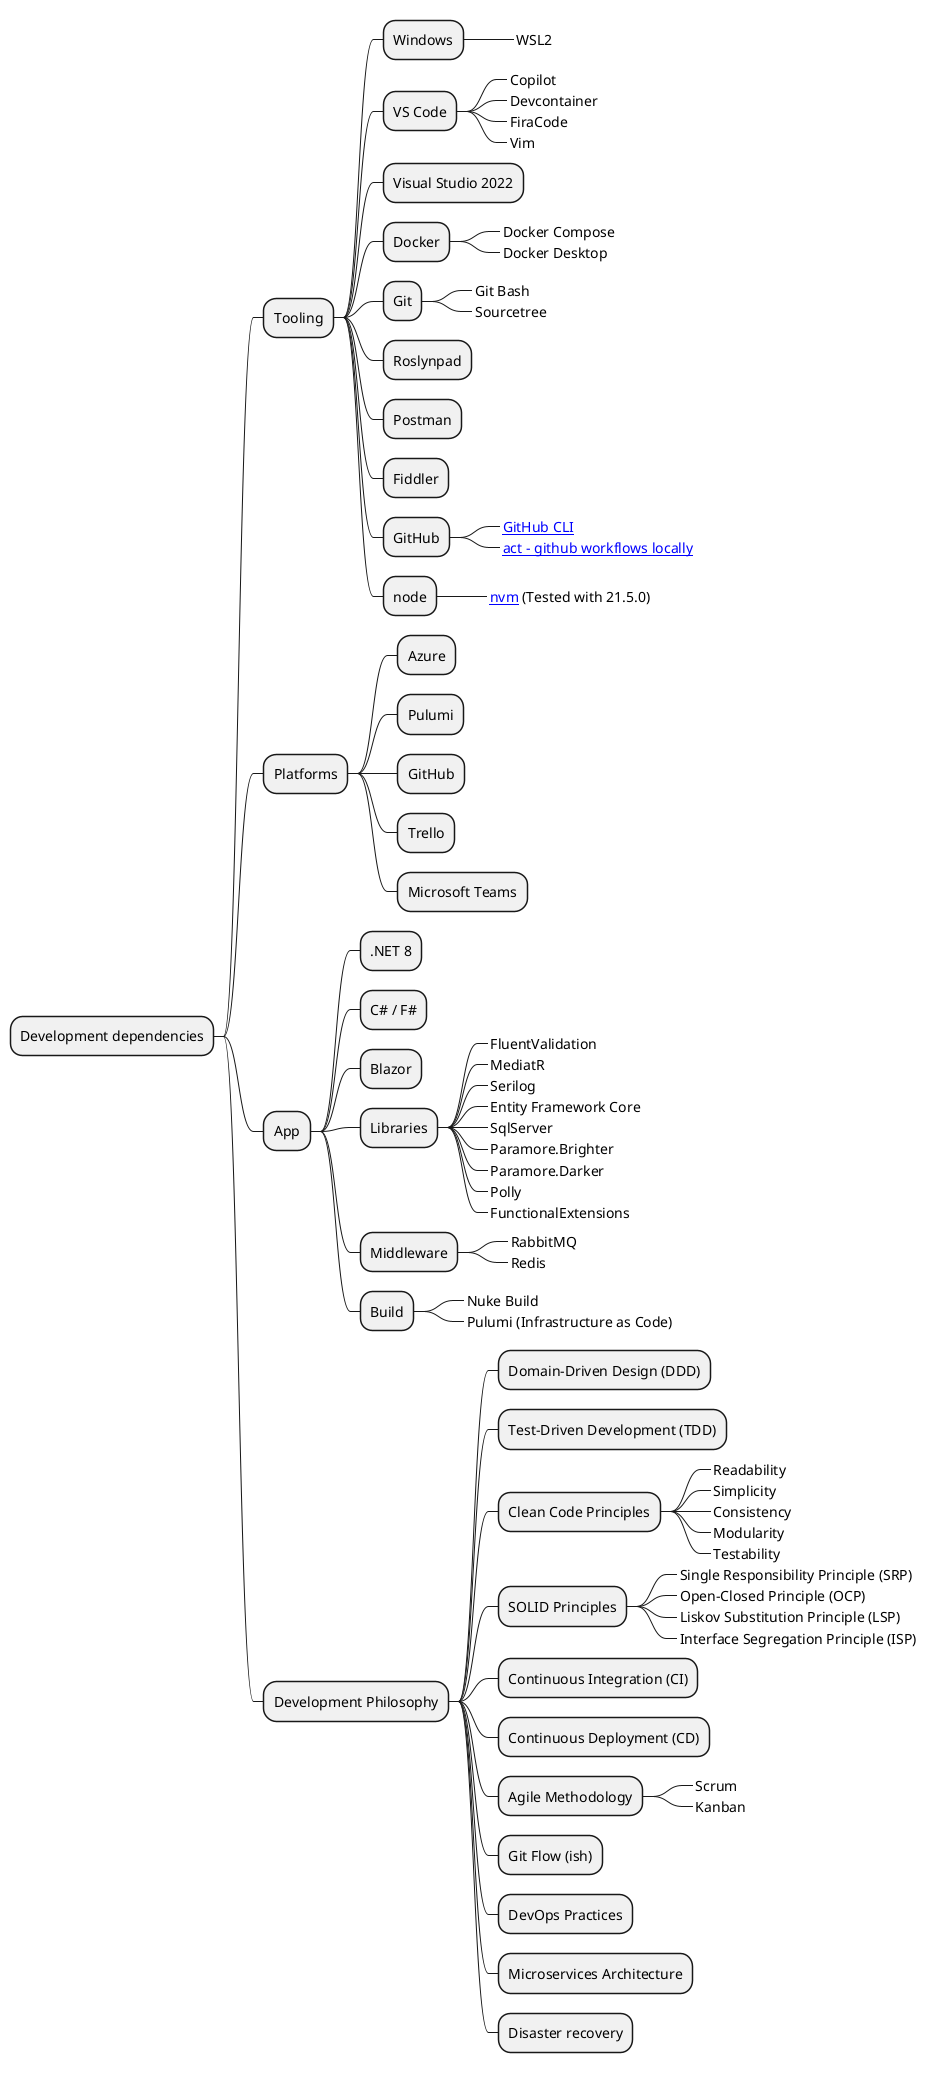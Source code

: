 @startmindmap "The Private Job Application App"

* Development dependencies
** Tooling
*** Windows
****_ WSL2
*** VS Code
****_ Copilot
****_ Devcontainer
****_ FiraCode
****_ Vim
*** Visual Studio 2022
*** Docker
****_ Docker Compose
****_ Docker Desktop
*** Git
****_ Git Bash
****_ Sourcetree
*** Roslynpad
*** Postman
*** Fiddler
*** GitHub
****_ [[https://github.com/cli/cli?tab=readme-ov-file GitHub CLI]]
****_ [[https://github.com/nektos/act act - github workflows locally]]
*** node
****_ [[https://github.com/coreybutler/nvm-windows/releases nvm]] (Tested with 21.5.0)


** Platforms
*** Azure
*** Pulumi
*** GitHub
*** Trello
*** Microsoft Teams

** App
*** .NET 8
*** C# / F#
*** Blazor
*** Libraries
****_ FluentValidation
****_ MediatR
****_ Serilog
****_ Entity Framework Core
****_ SqlServer
****_ Paramore.Brighter
****_ Paramore.Darker
****_ Polly
****_ FunctionalExtensions
*** Middleware
****_ RabbitMQ
****_ Redis
*** Build
****_ Nuke Build
****_ Pulumi (Infrastructure as Code)

** Development Philosophy
*** Domain-Driven Design (DDD)
*** Test-Driven Development (TDD)
*** Clean Code Principles
****_ Readability
****_ Simplicity
****_ Consistency
****_ Modularity
****_ Testability
*** SOLID Principles
****_ Single Responsibility Principle (SRP)
****_ Open-Closed Principle (OCP)
****_ Liskov Substitution Principle (LSP)
****_ Interface Segregation Principle (ISP)
*** Continuous Integration (CI)
*** Continuous Deployment (CD)
*** Agile Methodology
****_ Scrum
****_ Kanban
*** Git Flow (ish)
*** DevOps Practices
*** Microservices Architecture
*** Disaster recovery

@endmindmap
